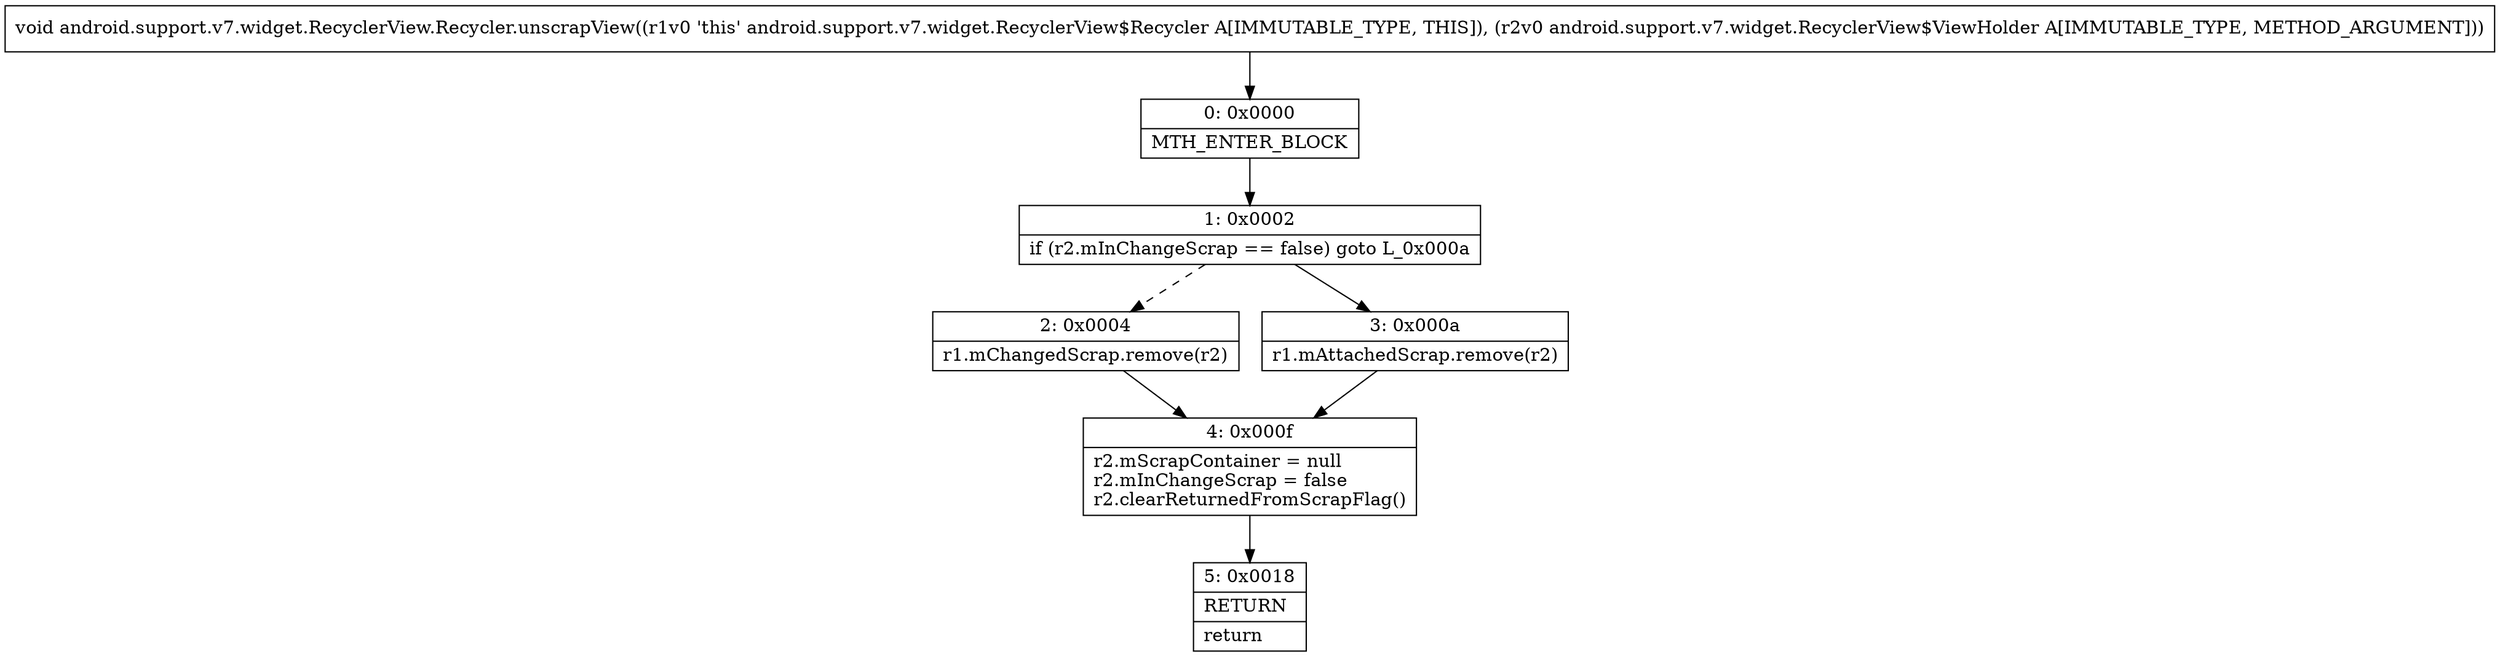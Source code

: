 digraph "CFG forandroid.support.v7.widget.RecyclerView.Recycler.unscrapView(Landroid\/support\/v7\/widget\/RecyclerView$ViewHolder;)V" {
Node_0 [shape=record,label="{0\:\ 0x0000|MTH_ENTER_BLOCK\l}"];
Node_1 [shape=record,label="{1\:\ 0x0002|if (r2.mInChangeScrap == false) goto L_0x000a\l}"];
Node_2 [shape=record,label="{2\:\ 0x0004|r1.mChangedScrap.remove(r2)\l}"];
Node_3 [shape=record,label="{3\:\ 0x000a|r1.mAttachedScrap.remove(r2)\l}"];
Node_4 [shape=record,label="{4\:\ 0x000f|r2.mScrapContainer = null\lr2.mInChangeScrap = false\lr2.clearReturnedFromScrapFlag()\l}"];
Node_5 [shape=record,label="{5\:\ 0x0018|RETURN\l|return\l}"];
MethodNode[shape=record,label="{void android.support.v7.widget.RecyclerView.Recycler.unscrapView((r1v0 'this' android.support.v7.widget.RecyclerView$Recycler A[IMMUTABLE_TYPE, THIS]), (r2v0 android.support.v7.widget.RecyclerView$ViewHolder A[IMMUTABLE_TYPE, METHOD_ARGUMENT])) }"];
MethodNode -> Node_0;
Node_0 -> Node_1;
Node_1 -> Node_2[style=dashed];
Node_1 -> Node_3;
Node_2 -> Node_4;
Node_3 -> Node_4;
Node_4 -> Node_5;
}

